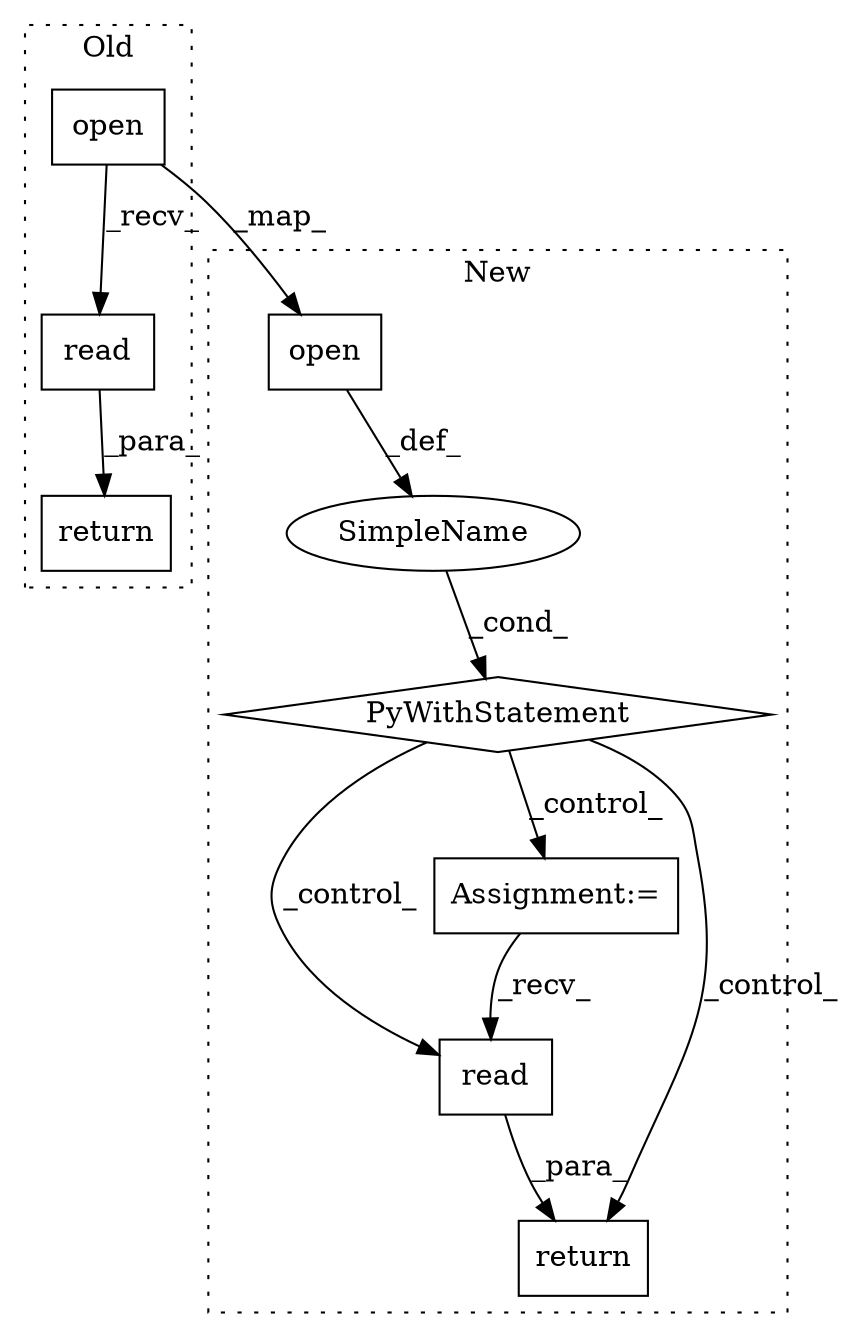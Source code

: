 digraph G {
subgraph cluster0 {
1 [label="return" a="41" s="205" l="7" shape="box"];
4 [label="read" a="32" s="264" l="6" shape="box"];
6 [label="open" a="32" s="212,262" l="5,1" shape="box"];
label = "Old";
style="dotted";
}
subgraph cluster1 {
2 [label="read" a="32" s="339" l="6" shape="box"];
3 [label="return" a="41" s="322" l="7" shape="box"];
5 [label="Assignment:=" a="7" s="311" l="1" shape="box"];
7 [label="open" a="32" s="241,291" l="5,1" shape="box"];
8 [label="PyWithStatement" a="104" s="231,292" l="10,2" shape="diamond"];
9 [label="SimpleName" a="42" s="" l="" shape="ellipse"];
label = "New";
style="dotted";
}
2 -> 3 [label="_para_"];
4 -> 1 [label="_para_"];
5 -> 2 [label="_recv_"];
6 -> 7 [label="_map_"];
6 -> 4 [label="_recv_"];
7 -> 9 [label="_def_"];
8 -> 2 [label="_control_"];
8 -> 3 [label="_control_"];
8 -> 5 [label="_control_"];
9 -> 8 [label="_cond_"];
}